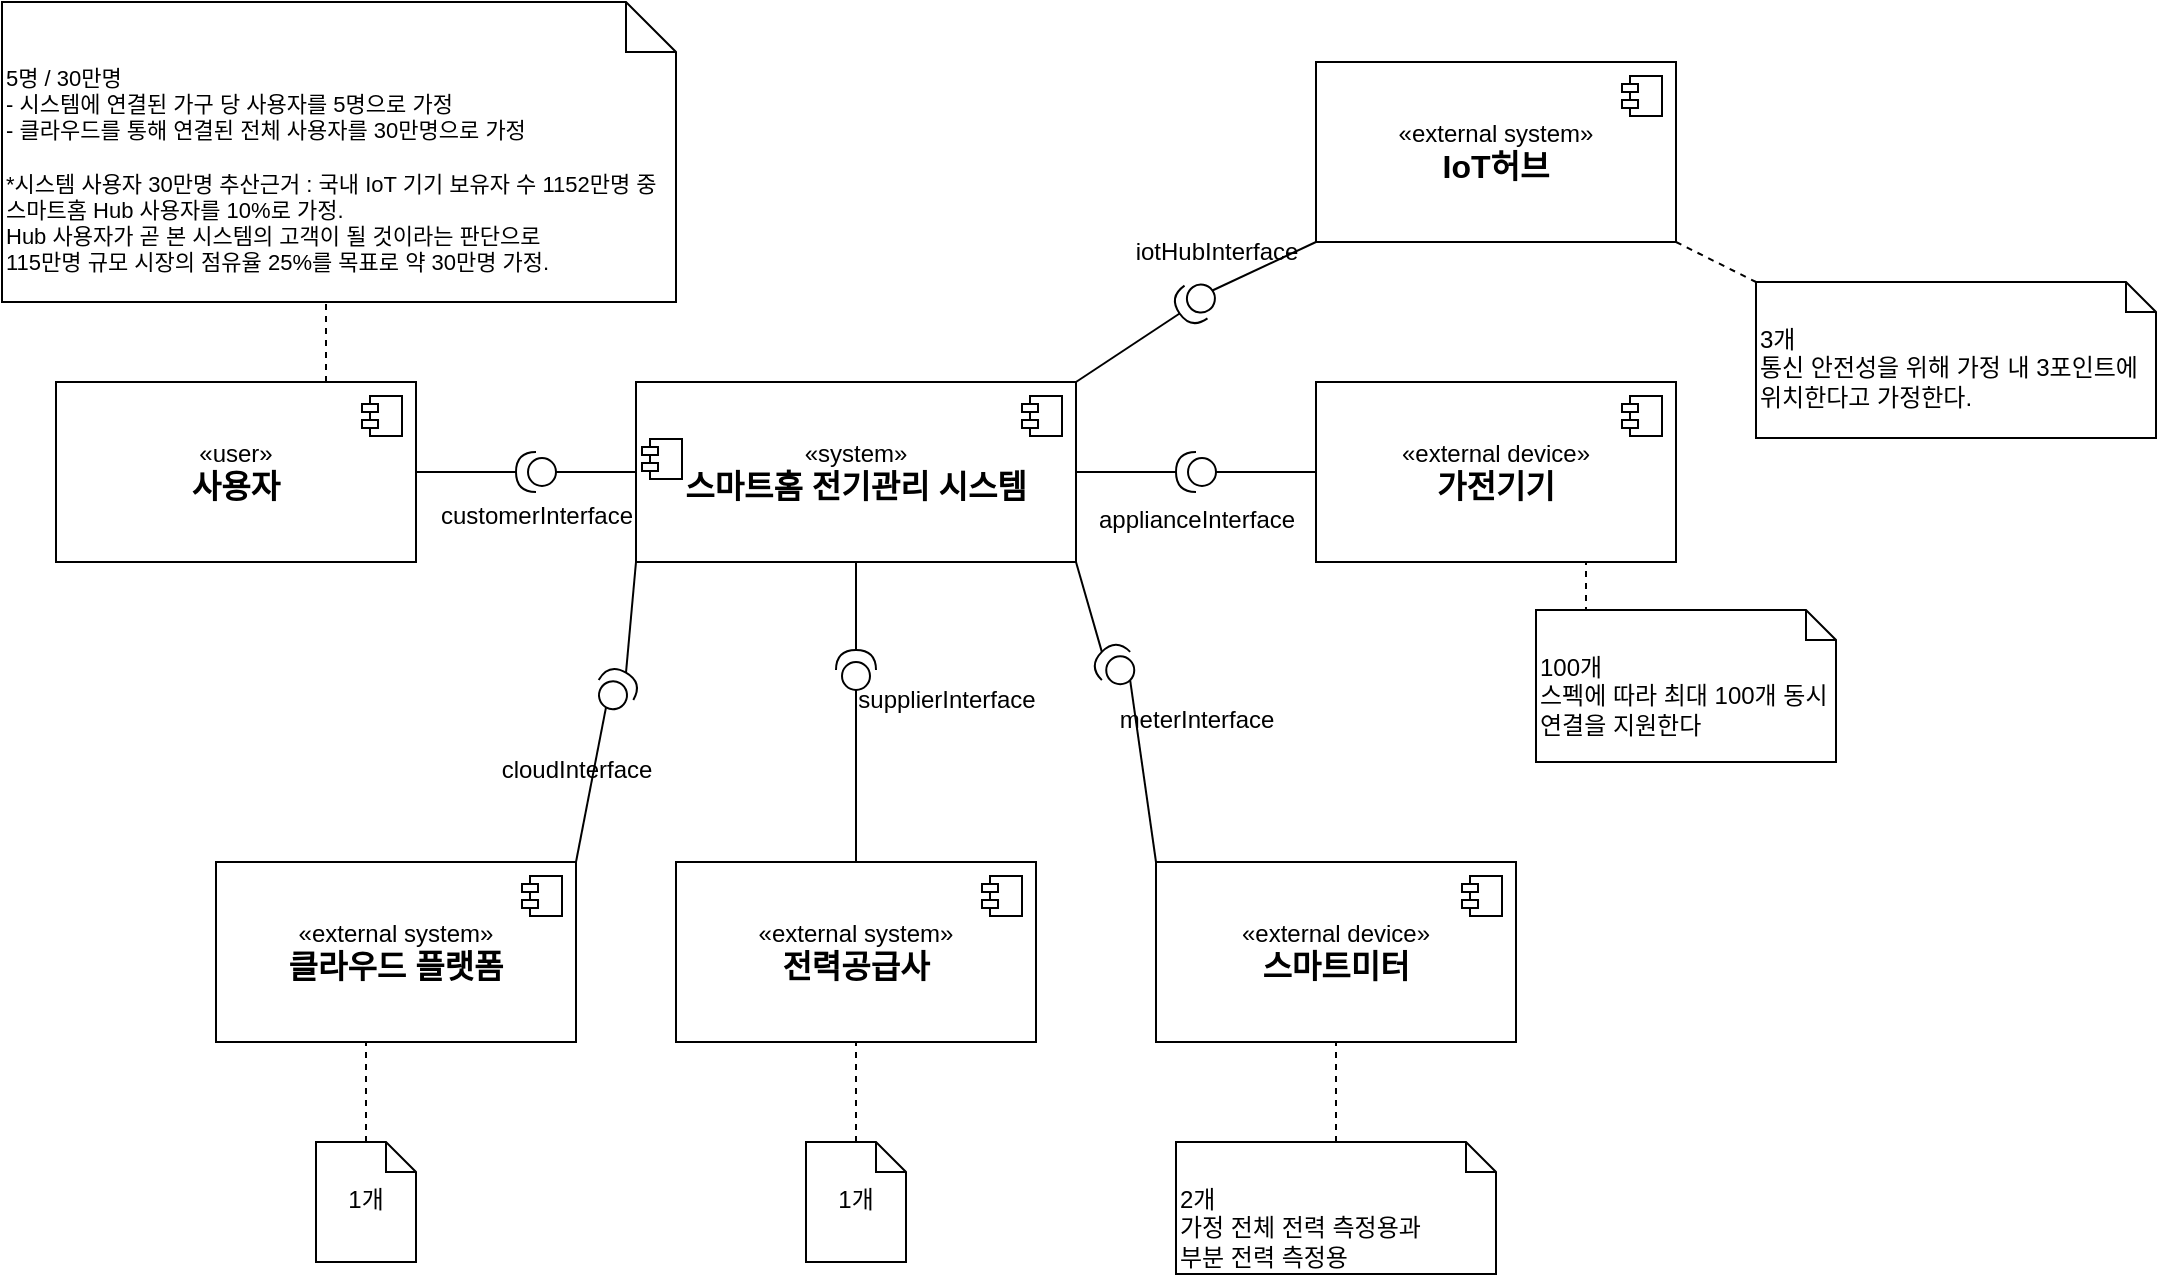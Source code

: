 <mxfile version="28.1.0">
  <diagram name="페이지-1" id="r8mCSnYucxKKDC4mQy1r">
    <mxGraphModel dx="735" dy="1109" grid="1" gridSize="10" guides="1" tooltips="1" connect="1" arrows="1" fold="1" page="1" pageScale="1" pageWidth="827" pageHeight="1169" math="0" shadow="0">
      <root>
        <mxCell id="0" />
        <mxCell id="1" parent="0" />
        <mxCell id="iD-A8TtcfbhBeS0kD-Tq-21" value="«user»&lt;br&gt;&lt;b&gt;&lt;font style=&quot;font-size: 16px;&quot;&gt;사용자&lt;/font&gt;&lt;/b&gt;" style="html=1;dropTarget=0;whiteSpace=wrap;" parent="1" vertex="1">
          <mxGeometry x="80" y="310" width="180" height="90" as="geometry" />
        </mxCell>
        <mxCell id="iD-A8TtcfbhBeS0kD-Tq-22" value="" style="shape=module;jettyWidth=8;jettyHeight=4;" parent="iD-A8TtcfbhBeS0kD-Tq-21" vertex="1">
          <mxGeometry x="1" width="20" height="20" relative="1" as="geometry">
            <mxPoint x="-27" y="7" as="offset" />
          </mxGeometry>
        </mxCell>
        <mxCell id="iD-A8TtcfbhBeS0kD-Tq-23" value="«external device»&lt;br&gt;&lt;b&gt;&lt;font style=&quot;font-size: 16px;&quot;&gt;가전기기&lt;/font&gt;&lt;/b&gt;" style="html=1;dropTarget=0;whiteSpace=wrap;" parent="1" vertex="1">
          <mxGeometry x="710" y="310" width="180" height="90" as="geometry" />
        </mxCell>
        <mxCell id="iD-A8TtcfbhBeS0kD-Tq-24" value="" style="shape=module;jettyWidth=8;jettyHeight=4;" parent="iD-A8TtcfbhBeS0kD-Tq-23" vertex="1">
          <mxGeometry x="1" width="20" height="20" relative="1" as="geometry">
            <mxPoint x="-27" y="7" as="offset" />
          </mxGeometry>
        </mxCell>
        <mxCell id="iD-A8TtcfbhBeS0kD-Tq-26" value="«system»&lt;br&gt;&lt;span style=&quot;font-size: 16px;&quot;&gt;&lt;b&gt;스마트홈 전기관리 시스템&lt;/b&gt;&lt;/span&gt;" style="html=1;dropTarget=0;whiteSpace=wrap;" parent="1" vertex="1">
          <mxGeometry x="370" y="310" width="220" height="90" as="geometry" />
        </mxCell>
        <mxCell id="iD-A8TtcfbhBeS0kD-Tq-27" value="" style="shape=module;jettyWidth=8;jettyHeight=4;" parent="iD-A8TtcfbhBeS0kD-Tq-26" vertex="1">
          <mxGeometry x="1" width="20" height="20" relative="1" as="geometry">
            <mxPoint x="-27" y="7" as="offset" />
          </mxGeometry>
        </mxCell>
        <mxCell id="iD-A8TtcfbhBeS0kD-Tq-30" value="«external system»&lt;br&gt;&lt;b&gt;&lt;font style=&quot;font-size: 16px;&quot;&gt;전력공급사&lt;/font&gt;&lt;/b&gt;" style="html=1;dropTarget=0;whiteSpace=wrap;" parent="1" vertex="1">
          <mxGeometry x="390" y="550" width="180" height="90" as="geometry" />
        </mxCell>
        <mxCell id="iD-A8TtcfbhBeS0kD-Tq-31" value="" style="shape=module;jettyWidth=8;jettyHeight=4;" parent="iD-A8TtcfbhBeS0kD-Tq-30" vertex="1">
          <mxGeometry x="1" width="20" height="20" relative="1" as="geometry">
            <mxPoint x="-27" y="7" as="offset" />
          </mxGeometry>
        </mxCell>
        <mxCell id="iD-A8TtcfbhBeS0kD-Tq-32" value="«external device»&lt;br&gt;&lt;span style=&quot;font-size: 16px;&quot;&gt;&lt;b&gt;스마트미터&lt;/b&gt;&lt;/span&gt;" style="html=1;dropTarget=0;whiteSpace=wrap;" parent="1" vertex="1">
          <mxGeometry x="630" y="550" width="180" height="90" as="geometry" />
        </mxCell>
        <mxCell id="iD-A8TtcfbhBeS0kD-Tq-33" value="" style="shape=module;jettyWidth=8;jettyHeight=4;" parent="iD-A8TtcfbhBeS0kD-Tq-32" vertex="1">
          <mxGeometry x="1" width="20" height="20" relative="1" as="geometry">
            <mxPoint x="-27" y="7" as="offset" />
          </mxGeometry>
        </mxCell>
        <mxCell id="iD-A8TtcfbhBeS0kD-Tq-45" value="" style="ellipse;whiteSpace=wrap;html=1;align=center;aspect=fixed;fillColor=none;strokeColor=none;resizable=0;perimeter=centerPerimeter;rotatable=0;allowArrows=0;points=[];outlineConnect=1;" parent="1" vertex="1">
          <mxGeometry x="620" y="364" width="10" height="10" as="geometry" />
        </mxCell>
        <mxCell id="iD-A8TtcfbhBeS0kD-Tq-48" style="edgeStyle=orthogonalEdgeStyle;rounded=0;orthogonalLoop=1;jettySize=auto;html=1;exitX=0;exitY=0.5;exitDx=0;exitDy=0;exitPerimeter=0;entryX=0;entryY=0.5;entryDx=0;entryDy=0;endArrow=none;endFill=0;" parent="1" source="iD-A8TtcfbhBeS0kD-Tq-46" target="iD-A8TtcfbhBeS0kD-Tq-26" edge="1">
          <mxGeometry relative="1" as="geometry" />
        </mxCell>
        <mxCell id="iD-A8TtcfbhBeS0kD-Tq-49" style="edgeStyle=orthogonalEdgeStyle;rounded=0;orthogonalLoop=1;jettySize=auto;html=1;exitX=1;exitY=0.5;exitDx=0;exitDy=0;exitPerimeter=0;entryX=1;entryY=0.5;entryDx=0;entryDy=0;endArrow=none;endFill=0;" parent="1" source="iD-A8TtcfbhBeS0kD-Tq-46" target="iD-A8TtcfbhBeS0kD-Tq-21" edge="1">
          <mxGeometry relative="1" as="geometry" />
        </mxCell>
        <mxCell id="iD-A8TtcfbhBeS0kD-Tq-46" value="" style="shape=providedRequiredInterface;html=1;verticalLabelPosition=bottom;sketch=0;rotation=-180;" parent="1" vertex="1">
          <mxGeometry x="310" y="345" width="20" height="20" as="geometry" />
        </mxCell>
        <mxCell id="iD-A8TtcfbhBeS0kD-Tq-51" style="edgeStyle=orthogonalEdgeStyle;rounded=0;orthogonalLoop=1;jettySize=auto;html=1;exitX=1;exitY=0.5;exitDx=0;exitDy=0;exitPerimeter=0;endArrow=none;endFill=0;" parent="1" source="iD-A8TtcfbhBeS0kD-Tq-50" target="iD-A8TtcfbhBeS0kD-Tq-26" edge="1">
          <mxGeometry relative="1" as="geometry" />
        </mxCell>
        <mxCell id="iD-A8TtcfbhBeS0kD-Tq-52" style="edgeStyle=orthogonalEdgeStyle;rounded=0;orthogonalLoop=1;jettySize=auto;html=1;exitX=0;exitY=0.5;exitDx=0;exitDy=0;exitPerimeter=0;entryX=0;entryY=0.5;entryDx=0;entryDy=0;endArrow=none;endFill=0;" parent="1" source="iD-A8TtcfbhBeS0kD-Tq-50" target="iD-A8TtcfbhBeS0kD-Tq-23" edge="1">
          <mxGeometry relative="1" as="geometry" />
        </mxCell>
        <mxCell id="iD-A8TtcfbhBeS0kD-Tq-50" value="" style="shape=providedRequiredInterface;html=1;verticalLabelPosition=bottom;sketch=0;rotation=-180;" parent="1" vertex="1">
          <mxGeometry x="640" y="345" width="20" height="20" as="geometry" />
        </mxCell>
        <mxCell id="iD-A8TtcfbhBeS0kD-Tq-55" style="rounded=0;orthogonalLoop=1;jettySize=auto;html=1;exitX=1;exitY=0.5;exitDx=0;exitDy=0;exitPerimeter=0;entryX=1;entryY=1;entryDx=0;entryDy=0;endArrow=none;endFill=0;" parent="1" source="iD-A8TtcfbhBeS0kD-Tq-53" target="iD-A8TtcfbhBeS0kD-Tq-26" edge="1">
          <mxGeometry relative="1" as="geometry" />
        </mxCell>
        <mxCell id="iD-A8TtcfbhBeS0kD-Tq-56" style="rounded=0;orthogonalLoop=1;jettySize=auto;html=1;exitX=0;exitY=0.5;exitDx=0;exitDy=0;exitPerimeter=0;entryX=0;entryY=0;entryDx=0;entryDy=0;endArrow=none;endFill=0;" parent="1" source="iD-A8TtcfbhBeS0kD-Tq-53" target="iD-A8TtcfbhBeS0kD-Tq-32" edge="1">
          <mxGeometry relative="1" as="geometry" />
        </mxCell>
        <mxCell id="iD-A8TtcfbhBeS0kD-Tq-53" value="" style="shape=providedRequiredInterface;html=1;verticalLabelPosition=bottom;sketch=0;rotation=135;direction=south;" parent="1" vertex="1">
          <mxGeometry x="600" y="442" width="20" height="20" as="geometry" />
        </mxCell>
        <mxCell id="iD-A8TtcfbhBeS0kD-Tq-62" style="edgeStyle=orthogonalEdgeStyle;rounded=0;orthogonalLoop=1;jettySize=auto;html=1;exitX=1;exitY=0.5;exitDx=0;exitDy=0;exitPerimeter=0;entryX=0.5;entryY=1;entryDx=0;entryDy=0;endArrow=none;endFill=0;" parent="1" source="iD-A8TtcfbhBeS0kD-Tq-61" target="iD-A8TtcfbhBeS0kD-Tq-26" edge="1">
          <mxGeometry relative="1" as="geometry" />
        </mxCell>
        <mxCell id="iD-A8TtcfbhBeS0kD-Tq-63" style="edgeStyle=orthogonalEdgeStyle;rounded=0;orthogonalLoop=1;jettySize=auto;html=1;exitX=0;exitY=0.5;exitDx=0;exitDy=0;exitPerimeter=0;entryX=0.5;entryY=0;entryDx=0;entryDy=0;endArrow=none;endFill=0;" parent="1" source="iD-A8TtcfbhBeS0kD-Tq-61" target="iD-A8TtcfbhBeS0kD-Tq-30" edge="1">
          <mxGeometry relative="1" as="geometry" />
        </mxCell>
        <mxCell id="iD-A8TtcfbhBeS0kD-Tq-61" value="" style="shape=providedRequiredInterface;html=1;verticalLabelPosition=bottom;sketch=0;rotation=-90;" parent="1" vertex="1">
          <mxGeometry x="470" y="444" width="20" height="20" as="geometry" />
        </mxCell>
        <mxCell id="iD-A8TtcfbhBeS0kD-Tq-64" value="customerInterface" style="text;html=1;align=center;verticalAlign=middle;resizable=0;points=[];autosize=1;strokeColor=none;fillColor=none;" parent="1" vertex="1">
          <mxGeometry x="260" y="362" width="120" height="30" as="geometry" />
        </mxCell>
        <mxCell id="iD-A8TtcfbhBeS0kD-Tq-65" value="applianceInterface" style="text;html=1;align=center;verticalAlign=middle;resizable=0;points=[];autosize=1;strokeColor=none;fillColor=none;" parent="1" vertex="1">
          <mxGeometry x="590" y="364" width="120" height="30" as="geometry" />
        </mxCell>
        <mxCell id="iD-A8TtcfbhBeS0kD-Tq-66" value="meterInterface" style="text;html=1;align=center;verticalAlign=middle;resizable=0;points=[];autosize=1;strokeColor=none;fillColor=none;" parent="1" vertex="1">
          <mxGeometry x="600" y="464" width="100" height="30" as="geometry" />
        </mxCell>
        <mxCell id="iD-A8TtcfbhBeS0kD-Tq-67" value="supplierInterface" style="text;html=1;align=center;verticalAlign=middle;resizable=0;points=[];autosize=1;strokeColor=none;fillColor=none;" parent="1" vertex="1">
          <mxGeometry x="470" y="454" width="110" height="30" as="geometry" />
        </mxCell>
        <mxCell id="iD-A8TtcfbhBeS0kD-Tq-78" value="1개" style="shape=note2;boundedLbl=1;whiteSpace=wrap;html=1;size=15;verticalAlign=top;align=center;" parent="1" vertex="1">
          <mxGeometry x="455" y="690" width="50" height="60" as="geometry" />
        </mxCell>
        <mxCell id="iD-A8TtcfbhBeS0kD-Tq-79" style="edgeStyle=orthogonalEdgeStyle;rounded=0;orthogonalLoop=1;jettySize=auto;html=1;exitX=0.5;exitY=0;exitDx=0;exitDy=0;exitPerimeter=0;endArrow=none;endFill=0;dashed=1;entryX=0.5;entryY=1;entryDx=0;entryDy=0;" parent="1" source="iD-A8TtcfbhBeS0kD-Tq-78" target="iD-A8TtcfbhBeS0kD-Tq-30" edge="1">
          <mxGeometry relative="1" as="geometry">
            <mxPoint x="480" y="660" as="targetPoint" />
          </mxGeometry>
        </mxCell>
        <mxCell id="1AKA_FO3HEyKGd7aFu5U-1" value="2개&lt;br&gt;&lt;div&gt;가정 전체 전력 측정용과&lt;/div&gt;&lt;div&gt;부분 전력 측정용&lt;/div&gt;" style="shape=note2;boundedLbl=1;whiteSpace=wrap;html=1;size=15;verticalAlign=top;align=left;" parent="1" vertex="1">
          <mxGeometry x="640" y="690" width="160" height="66" as="geometry" />
        </mxCell>
        <mxCell id="1AKA_FO3HEyKGd7aFu5U-2" style="edgeStyle=orthogonalEdgeStyle;rounded=0;orthogonalLoop=1;jettySize=auto;html=1;exitX=0.5;exitY=0;exitDx=0;exitDy=0;exitPerimeter=0;endArrow=none;endFill=0;dashed=1;entryX=0.5;entryY=1;entryDx=0;entryDy=0;" parent="1" source="1AKA_FO3HEyKGd7aFu5U-1" edge="1">
          <mxGeometry relative="1" as="geometry">
            <mxPoint x="720" y="640" as="targetPoint" />
          </mxGeometry>
        </mxCell>
        <mxCell id="1AKA_FO3HEyKGd7aFu5U-3" value="100개&lt;div&gt;스펙에 따라 최대 100개 동시 연결을 지원한다&lt;/div&gt;" style="shape=note2;boundedLbl=1;whiteSpace=wrap;html=1;size=15;verticalAlign=top;align=left;" parent="1" vertex="1">
          <mxGeometry x="820" y="424" width="150" height="76" as="geometry" />
        </mxCell>
        <mxCell id="1AKA_FO3HEyKGd7aFu5U-6" style="edgeStyle=orthogonalEdgeStyle;rounded=0;orthogonalLoop=1;jettySize=auto;html=1;exitX=0;exitY=0;exitDx=17.5;exitDy=0;endArrow=none;endFill=0;dashed=1;entryX=0.75;entryY=1;entryDx=0;entryDy=0;exitPerimeter=0;" parent="1" source="1AKA_FO3HEyKGd7aFu5U-3" target="iD-A8TtcfbhBeS0kD-Tq-23" edge="1">
          <mxGeometry relative="1" as="geometry">
            <mxPoint x="900" y="474" as="targetPoint" />
            <mxPoint x="900" y="520" as="sourcePoint" />
          </mxGeometry>
        </mxCell>
        <mxCell id="4d4zeJCJbdyDPjrFUUaZ-7" value="«external system»&lt;br&gt;&lt;b&gt;&lt;font style=&quot;font-size: 16px;&quot;&gt;클라우드 플랫폼&lt;/font&gt;&lt;/b&gt;" style="html=1;dropTarget=0;whiteSpace=wrap;" parent="1" vertex="1">
          <mxGeometry x="160" y="550" width="180" height="90" as="geometry" />
        </mxCell>
        <mxCell id="4d4zeJCJbdyDPjrFUUaZ-8" value="" style="shape=module;jettyWidth=8;jettyHeight=4;" parent="4d4zeJCJbdyDPjrFUUaZ-7" vertex="1">
          <mxGeometry x="1" width="20" height="20" relative="1" as="geometry">
            <mxPoint x="-27" y="7" as="offset" />
          </mxGeometry>
        </mxCell>
        <mxCell id="4d4zeJCJbdyDPjrFUUaZ-9" style="rounded=0;orthogonalLoop=1;jettySize=auto;html=1;exitX=1;exitY=0.5;exitDx=0;exitDy=0;exitPerimeter=0;entryX=0;entryY=1;entryDx=0;entryDy=0;endArrow=none;endFill=0;" parent="1" source="4d4zeJCJbdyDPjrFUUaZ-11" edge="1">
          <mxGeometry relative="1" as="geometry">
            <mxPoint x="370" y="400" as="targetPoint" />
          </mxGeometry>
        </mxCell>
        <mxCell id="4d4zeJCJbdyDPjrFUUaZ-10" style="rounded=0;orthogonalLoop=1;jettySize=auto;html=1;exitX=0;exitY=0.5;exitDx=0;exitDy=0;exitPerimeter=0;entryX=1;entryY=0;entryDx=0;entryDy=0;endArrow=none;endFill=0;" parent="1" source="4d4zeJCJbdyDPjrFUUaZ-11" target="4d4zeJCJbdyDPjrFUUaZ-7" edge="1">
          <mxGeometry relative="1" as="geometry">
            <mxPoint x="360" y="548" as="targetPoint" />
          </mxGeometry>
        </mxCell>
        <mxCell id="4d4zeJCJbdyDPjrFUUaZ-11" value="" style="shape=providedRequiredInterface;html=1;verticalLabelPosition=bottom;sketch=0;rotation=-150;direction=south;" parent="1" vertex="1">
          <mxGeometry x="350" y="454" width="20" height="20" as="geometry" />
        </mxCell>
        <mxCell id="4d4zeJCJbdyDPjrFUUaZ-12" value="cloudInterface" style="text;html=1;align=center;verticalAlign=middle;resizable=0;points=[];autosize=1;strokeColor=none;fillColor=none;" parent="1" vertex="1">
          <mxGeometry x="290" y="489" width="100" height="30" as="geometry" />
        </mxCell>
        <mxCell id="4d4zeJCJbdyDPjrFUUaZ-13" value="1개" style="shape=note2;boundedLbl=1;whiteSpace=wrap;html=1;size=15;verticalAlign=top;align=center;" parent="1" vertex="1">
          <mxGeometry x="210" y="690" width="50" height="60" as="geometry" />
        </mxCell>
        <mxCell id="4d4zeJCJbdyDPjrFUUaZ-14" style="edgeStyle=orthogonalEdgeStyle;rounded=0;orthogonalLoop=1;jettySize=auto;html=1;exitX=0.5;exitY=0;exitDx=0;exitDy=0;exitPerimeter=0;endArrow=none;endFill=0;dashed=1;entryX=0.5;entryY=1;entryDx=0;entryDy=0;" parent="1" source="4d4zeJCJbdyDPjrFUUaZ-13" edge="1">
          <mxGeometry relative="1" as="geometry">
            <mxPoint x="235" y="640" as="targetPoint" />
          </mxGeometry>
        </mxCell>
        <mxCell id="4d4zeJCJbdyDPjrFUUaZ-15" value="«external system»&lt;br&gt;&lt;span style=&quot;font-size: 16px;&quot;&gt;&lt;b&gt;IoT허브&lt;/b&gt;&lt;/span&gt;" style="html=1;dropTarget=0;whiteSpace=wrap;" parent="1" vertex="1">
          <mxGeometry x="710" y="150" width="180" height="90" as="geometry" />
        </mxCell>
        <mxCell id="4d4zeJCJbdyDPjrFUUaZ-16" value="" style="shape=module;jettyWidth=8;jettyHeight=4;" parent="4d4zeJCJbdyDPjrFUUaZ-15" vertex="1">
          <mxGeometry x="1" width="20" height="20" relative="1" as="geometry">
            <mxPoint x="-27" y="7" as="offset" />
          </mxGeometry>
        </mxCell>
        <mxCell id="4d4zeJCJbdyDPjrFUUaZ-17" style="rounded=0;orthogonalLoop=1;jettySize=auto;html=1;exitX=1;exitY=0.5;exitDx=0;exitDy=0;exitPerimeter=0;endArrow=none;endFill=0;entryX=1;entryY=0;entryDx=0;entryDy=0;" parent="1" source="4d4zeJCJbdyDPjrFUUaZ-18" target="iD-A8TtcfbhBeS0kD-Tq-26" edge="1">
          <mxGeometry relative="1" as="geometry">
            <mxPoint x="590" y="175" as="targetPoint" />
          </mxGeometry>
        </mxCell>
        <mxCell id="4d4zeJCJbdyDPjrFUUaZ-21" style="rounded=0;orthogonalLoop=1;jettySize=auto;html=1;exitX=0;exitY=0.5;exitDx=0;exitDy=0;exitPerimeter=0;entryX=0;entryY=1;entryDx=0;entryDy=0;endArrow=none;endFill=0;" parent="1" source="4d4zeJCJbdyDPjrFUUaZ-18" target="4d4zeJCJbdyDPjrFUUaZ-15" edge="1">
          <mxGeometry relative="1" as="geometry" />
        </mxCell>
        <mxCell id="4d4zeJCJbdyDPjrFUUaZ-18" value="" style="shape=providedRequiredInterface;html=1;verticalLabelPosition=bottom;sketch=0;rotation=-215;" parent="1" vertex="1">
          <mxGeometry x="640" y="260" width="20" height="20" as="geometry" />
        </mxCell>
        <mxCell id="4d4zeJCJbdyDPjrFUUaZ-19" value="iotHubInterface" style="text;html=1;align=center;verticalAlign=middle;resizable=0;points=[];autosize=1;strokeColor=none;fillColor=none;" parent="1" vertex="1">
          <mxGeometry x="610" y="230" width="100" height="30" as="geometry" />
        </mxCell>
        <mxCell id="4d4zeJCJbdyDPjrFUUaZ-23" value="3개&lt;div&gt;통신 안전성을 위해 가정 내 3포인트에 위치한다고 가정한다.&lt;/div&gt;" style="shape=note2;boundedLbl=1;whiteSpace=wrap;html=1;size=15;verticalAlign=top;align=left;" parent="1" vertex="1">
          <mxGeometry x="930" y="260" width="200" height="78" as="geometry" />
        </mxCell>
        <mxCell id="4d4zeJCJbdyDPjrFUUaZ-24" style="rounded=0;orthogonalLoop=1;jettySize=auto;html=1;exitX=1;exitY=1;exitDx=0;exitDy=0;entryX=0;entryY=0;entryDx=0;entryDy=0;entryPerimeter=0;endArrow=none;endFill=0;dashed=1;" parent="1" source="4d4zeJCJbdyDPjrFUUaZ-15" target="4d4zeJCJbdyDPjrFUUaZ-23" edge="1">
          <mxGeometry relative="1" as="geometry" />
        </mxCell>
        <mxCell id="4d4zeJCJbdyDPjrFUUaZ-28" value="" style="shape=module;jettyWidth=8;jettyHeight=4;" parent="1" vertex="1">
          <mxGeometry x="373" y="338.5" width="20" height="20" as="geometry" />
        </mxCell>
        <mxCell id="4d4zeJCJbdyDPjrFUUaZ-36" value="5명 / 30만명&lt;br&gt;- 시스템에 연결된 가구 당 사용자를 5명으로 가정&lt;br&gt;- 클라우드를 통해 연결된 전체 사용자를 30만명으로 가정&lt;br&gt;&lt;br&gt;*시스템 사용자 30만명 추산근거 : 국내 IoT 기기 보유자 수 1152만명 중&lt;br&gt;스마트홈 Hub 사용자를 10%로 가정.&lt;br&gt;Hub 사용자가 곧 본 시스템의 고객이 될 것이라는 판단으로&lt;br&gt;115만명 규모 시장의 점유율 25%를 목표로 약 30만명 가정." style="shape=note2;boundedLbl=1;html=1;size=25;verticalAlign=top;align=left;spacing=2;whiteSpace=wrap;spacingBottom=0;fontSize=11;" parent="1" vertex="1">
          <mxGeometry x="53" y="120" width="337" height="150" as="geometry" />
        </mxCell>
        <mxCell id="4d4zeJCJbdyDPjrFUUaZ-37" style="edgeStyle=orthogonalEdgeStyle;rounded=0;orthogonalLoop=1;jettySize=auto;html=1;exitX=0.75;exitY=0;exitDx=0;exitDy=0;entryX=0.5;entryY=1;entryDx=0;entryDy=0;entryPerimeter=0;dashed=1;endArrow=none;endFill=0;" parent="1" source="iD-A8TtcfbhBeS0kD-Tq-21" target="4d4zeJCJbdyDPjrFUUaZ-36" edge="1">
          <mxGeometry relative="1" as="geometry">
            <Array as="points">
              <mxPoint x="215" y="270" />
            </Array>
          </mxGeometry>
        </mxCell>
      </root>
    </mxGraphModel>
  </diagram>
</mxfile>
